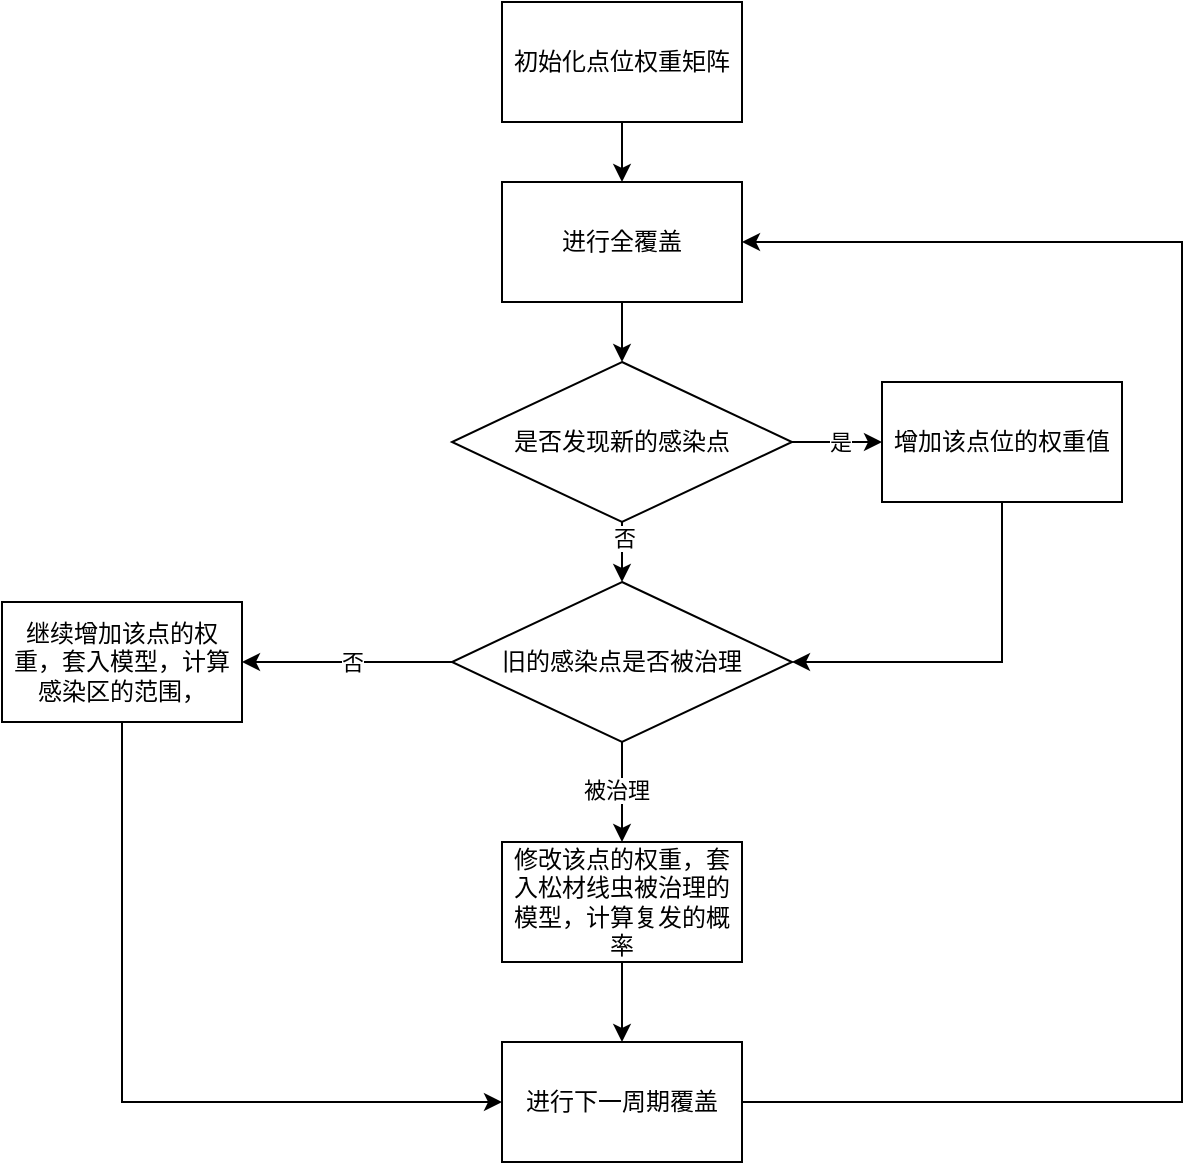 <mxfile version="26.1.3">
  <diagram name="第 1 页" id="CfyCc19zAq1EiHy3i6xN">
    <mxGraphModel dx="1050" dy="538" grid="1" gridSize="10" guides="1" tooltips="1" connect="1" arrows="1" fold="1" page="1" pageScale="1" pageWidth="827" pageHeight="1169" math="0" shadow="0">
      <root>
        <mxCell id="0" />
        <mxCell id="1" parent="0" />
        <mxCell id="m_UP_izuxUmIqxNckfhg-3" value="" style="edgeStyle=orthogonalEdgeStyle;rounded=0;orthogonalLoop=1;jettySize=auto;html=1;" parent="1" source="m_UP_izuxUmIqxNckfhg-1" target="m_UP_izuxUmIqxNckfhg-2" edge="1">
          <mxGeometry relative="1" as="geometry" />
        </mxCell>
        <mxCell id="m_UP_izuxUmIqxNckfhg-1" value="初始化点位权重矩阵" style="rounded=0;whiteSpace=wrap;html=1;" parent="1" vertex="1">
          <mxGeometry x="260" y="20" width="120" height="60" as="geometry" />
        </mxCell>
        <mxCell id="m_UP_izuxUmIqxNckfhg-5" value="" style="edgeStyle=orthogonalEdgeStyle;rounded=0;orthogonalLoop=1;jettySize=auto;html=1;" parent="1" source="m_UP_izuxUmIqxNckfhg-2" target="m_UP_izuxUmIqxNckfhg-4" edge="1">
          <mxGeometry relative="1" as="geometry" />
        </mxCell>
        <mxCell id="m_UP_izuxUmIqxNckfhg-2" value="进行全覆盖" style="whiteSpace=wrap;html=1;rounded=0;" parent="1" vertex="1">
          <mxGeometry x="260" y="110" width="120" height="60" as="geometry" />
        </mxCell>
        <mxCell id="m_UP_izuxUmIqxNckfhg-7" value="" style="edgeStyle=orthogonalEdgeStyle;rounded=0;orthogonalLoop=1;jettySize=auto;html=1;" parent="1" source="m_UP_izuxUmIqxNckfhg-4" target="m_UP_izuxUmIqxNckfhg-6" edge="1">
          <mxGeometry relative="1" as="geometry" />
        </mxCell>
        <mxCell id="m_UP_izuxUmIqxNckfhg-22" value="否" style="edgeLabel;html=1;align=center;verticalAlign=middle;resizable=0;points=[];" parent="m_UP_izuxUmIqxNckfhg-7" vertex="1" connectable="0">
          <mxGeometry x="-0.68" y="1" relative="1" as="geometry">
            <mxPoint as="offset" />
          </mxGeometry>
        </mxCell>
        <mxCell id="m_UP_izuxUmIqxNckfhg-11" value="" style="edgeStyle=orthogonalEdgeStyle;rounded=0;orthogonalLoop=1;jettySize=auto;html=1;" parent="1" source="m_UP_izuxUmIqxNckfhg-4" target="m_UP_izuxUmIqxNckfhg-10" edge="1">
          <mxGeometry relative="1" as="geometry" />
        </mxCell>
        <mxCell id="m_UP_izuxUmIqxNckfhg-21" value="是" style="edgeLabel;html=1;align=center;verticalAlign=middle;resizable=0;points=[];" parent="m_UP_izuxUmIqxNckfhg-11" vertex="1" connectable="0">
          <mxGeometry x="0.067" relative="1" as="geometry">
            <mxPoint as="offset" />
          </mxGeometry>
        </mxCell>
        <mxCell id="m_UP_izuxUmIqxNckfhg-4" value="是否发现新的感染点" style="rhombus;whiteSpace=wrap;html=1;rounded=0;" parent="1" vertex="1">
          <mxGeometry x="235" y="200" width="170" height="80" as="geometry" />
        </mxCell>
        <mxCell id="m_UP_izuxUmIqxNckfhg-14" value="" style="edgeStyle=orthogonalEdgeStyle;rounded=0;orthogonalLoop=1;jettySize=auto;html=1;" parent="1" source="m_UP_izuxUmIqxNckfhg-6" target="m_UP_izuxUmIqxNckfhg-13" edge="1">
          <mxGeometry relative="1" as="geometry" />
        </mxCell>
        <mxCell id="m_UP_izuxUmIqxNckfhg-15" value="否" style="edgeLabel;html=1;align=center;verticalAlign=middle;resizable=0;points=[];" parent="m_UP_izuxUmIqxNckfhg-14" vertex="1" connectable="0">
          <mxGeometry x="-0.048" relative="1" as="geometry">
            <mxPoint as="offset" />
          </mxGeometry>
        </mxCell>
        <mxCell id="m_UP_izuxUmIqxNckfhg-19" value="" style="edgeStyle=orthogonalEdgeStyle;rounded=0;orthogonalLoop=1;jettySize=auto;html=1;" parent="1" source="m_UP_izuxUmIqxNckfhg-6" target="m_UP_izuxUmIqxNckfhg-18" edge="1">
          <mxGeometry relative="1" as="geometry" />
        </mxCell>
        <mxCell id="m_UP_izuxUmIqxNckfhg-20" value="被治理" style="edgeLabel;html=1;align=center;verticalAlign=middle;resizable=0;points=[];" parent="m_UP_izuxUmIqxNckfhg-19" vertex="1" connectable="0">
          <mxGeometry x="-0.04" y="-3" relative="1" as="geometry">
            <mxPoint as="offset" />
          </mxGeometry>
        </mxCell>
        <mxCell id="m_UP_izuxUmIqxNckfhg-6" value="旧的感染点是否被治理" style="rhombus;whiteSpace=wrap;html=1;rounded=0;" parent="1" vertex="1">
          <mxGeometry x="235" y="310" width="170" height="80" as="geometry" />
        </mxCell>
        <mxCell id="m_UP_izuxUmIqxNckfhg-12" style="edgeStyle=orthogonalEdgeStyle;rounded=0;orthogonalLoop=1;jettySize=auto;html=1;" parent="1" source="m_UP_izuxUmIqxNckfhg-10" target="m_UP_izuxUmIqxNckfhg-6" edge="1">
          <mxGeometry relative="1" as="geometry">
            <Array as="points">
              <mxPoint x="510" y="350" />
            </Array>
          </mxGeometry>
        </mxCell>
        <mxCell id="m_UP_izuxUmIqxNckfhg-10" value="增加该点位的权重值" style="whiteSpace=wrap;html=1;rounded=0;" parent="1" vertex="1">
          <mxGeometry x="450" y="210" width="120" height="60" as="geometry" />
        </mxCell>
        <mxCell id="m_UP_izuxUmIqxNckfhg-35" style="edgeStyle=orthogonalEdgeStyle;rounded=0;orthogonalLoop=1;jettySize=auto;html=1;" parent="1" source="m_UP_izuxUmIqxNckfhg-13" target="m_UP_izuxUmIqxNckfhg-38" edge="1">
          <mxGeometry relative="1" as="geometry">
            <mxPoint x="235" y="570" as="targetPoint" />
            <Array as="points">
              <mxPoint x="70" y="570" />
            </Array>
          </mxGeometry>
        </mxCell>
        <mxCell id="m_UP_izuxUmIqxNckfhg-13" value="继续增加该点的权重，套入模型，计算感染区的范围，" style="whiteSpace=wrap;html=1;rounded=0;" parent="1" vertex="1">
          <mxGeometry x="10" y="320" width="120" height="60" as="geometry" />
        </mxCell>
        <mxCell id="m_UP_izuxUmIqxNckfhg-25" value="" style="edgeStyle=orthogonalEdgeStyle;rounded=0;orthogonalLoop=1;jettySize=auto;html=1;entryX=0.5;entryY=0;entryDx=0;entryDy=0;" parent="1" source="m_UP_izuxUmIqxNckfhg-18" target="m_UP_izuxUmIqxNckfhg-38" edge="1">
          <mxGeometry relative="1" as="geometry">
            <mxPoint x="320" y="530" as="targetPoint" />
          </mxGeometry>
        </mxCell>
        <mxCell id="m_UP_izuxUmIqxNckfhg-18" value="修改该点的权重，套入松材线虫被治理的模型，计算复发的概率" style="whiteSpace=wrap;html=1;rounded=0;" parent="1" vertex="1">
          <mxGeometry x="260" y="440" width="120" height="60" as="geometry" />
        </mxCell>
        <mxCell id="m_UP_izuxUmIqxNckfhg-29" style="edgeStyle=orthogonalEdgeStyle;rounded=0;orthogonalLoop=1;jettySize=auto;html=1;entryX=1;entryY=0.5;entryDx=0;entryDy=0;" parent="1" source="m_UP_izuxUmIqxNckfhg-38" target="m_UP_izuxUmIqxNckfhg-2" edge="1">
          <mxGeometry relative="1" as="geometry">
            <mxPoint x="365" y="570" as="sourcePoint" />
            <mxPoint x="340" y="140" as="targetPoint" />
            <Array as="points">
              <mxPoint x="600" y="570" />
              <mxPoint x="600" y="140" />
            </Array>
          </mxGeometry>
        </mxCell>
        <mxCell id="m_UP_izuxUmIqxNckfhg-38" value="进行下一周期覆盖" style="rounded=0;whiteSpace=wrap;html=1;" parent="1" vertex="1">
          <mxGeometry x="260" y="540" width="120" height="60" as="geometry" />
        </mxCell>
      </root>
    </mxGraphModel>
  </diagram>
</mxfile>
